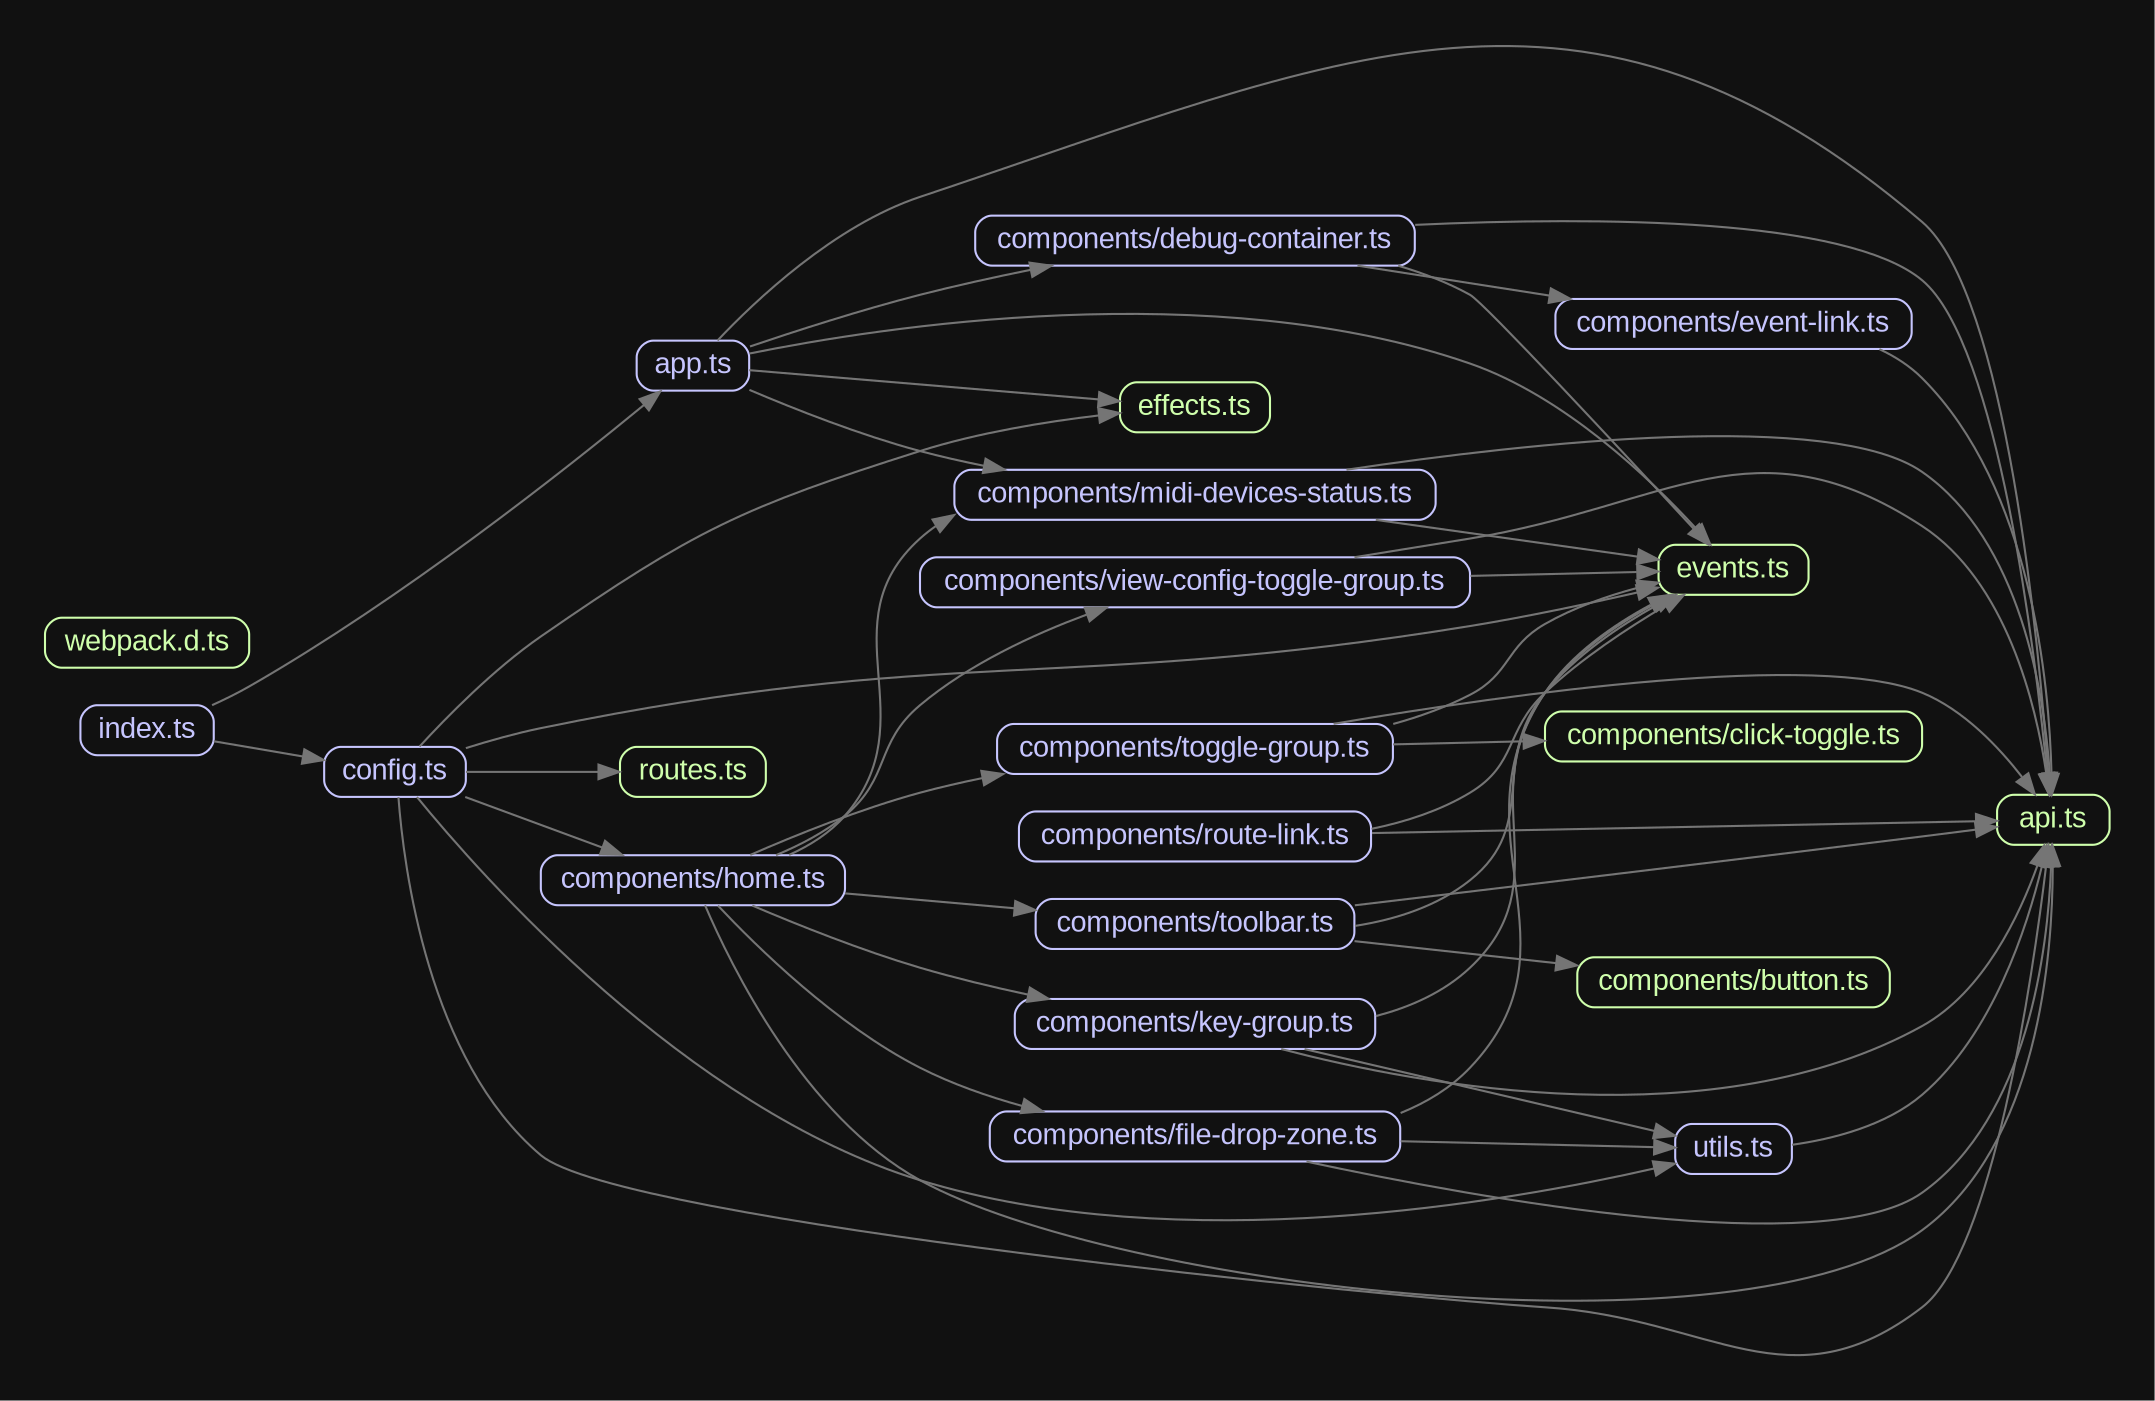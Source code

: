 digraph G {
	graph [bb="0,0,991.01,629.1",
		bgcolor="#111111",
		layout=dot,
		overlap=false,
		pad=0.3,
		rankdir=LR
	];
	node [color="#c6c5fe",
		fontcolor="#c6c5fe",
		fontname=Arial,
		fontsize="14px",
		height=0,
		label="\N",
		shape=box,
		style=rounded
	];
	edge [color="#757575"];
	"api.ts"	[color="#cfffac",
		fontcolor="#cfffac",
		height=0.3347,
		pos="964.01,257.16",
		width=0.75];
	"app.ts"	[height=0.3347,
		pos="310.83,475.16",
		width=0.75191];
	"app.ts" -> "api.ts"	[pos="e,962.28,269.4 322.65,487.23 340.6,506.25 378.68,542.45 419.81,556.16 622.76,623.82 738.3,683.07 901.01,544.16 941.43,509.65 957.14,\
340.95 961.58,279.55"];
	"components/debug-container.ts"	[height=0.3347,
		pos="551.93,535.16",
		width=2.9354];
	"app.ts" -> "components/debug-container.ts"	[pos="e,482.55,523.07 338.22,484.36 359.94,491.72 391.63,501.95 419.81,509.16 436.72,513.49 455.02,517.52 472.42,521.05"];
	"components/midi-devices-status.ts"	[height=0.3347,
		pos="551.93,413.16",
		width=3.2049];
	"app.ts" -> "components/midi-devices-status.ts"	[pos="e,460.13,425.23 337.96,463.51 359.52,454.32 391.13,441.81 419.81,434.16 429.6,431.55 439.89,429.21 450.22,427.14"];
	"effects.ts"	[color="#cfffac",
		fontcolor="#cfffac",
		height=0.3347,
		pos="551.93,455.16",
		width=0.99677];
	"app.ts" -> "effects.ts"	[pos="e,515.8,458.1 338.33,472.94 378.74,469.56 456.27,463.08 505.7,458.94"];
	"events.ts"	[color="#cfffac",
		fontcolor="#cfffac",
		height=0.3347,
		pos="810.53,377.16",
		width=1.0004];
	"app.ts" -> "events.ts"	[pos="e,799.36,389.36 338.06,480.99 400.27,493.59 560.72,518.95 684.05,476.16 729.27,460.47 770.52,420.97 792.62,396.88"];
	"components/debug-container.ts" -> "api.ts"	[pos="e,961.97,269.47 657.63,542.73 746.53,546.82 865.22,546.01 901.01,516.16 937.54,485.69 955.4,336.85 961.01,279.63"];
	"components/debug-container.ts" -> "events.ts"	[pos="e,798.28,389.38 649.87,523.03 661.79,519.51 673.47,514.98 684.05,509.16 690.71,505.49 758.27,432.75 791.4,396.85"];
	"components/event-link.ts"	[height=0.3347,
		pos="810.53,495.16",
		width=2.373];
	"components/debug-container.ts" -> "components/event-link.ts"	[pos="e,731.91,507.26 630.26,523.11 659.17,518.6 692.19,513.45 721.95,508.81"];
	"components/midi-devices-status.ts" -> "api.ts"	[pos="e,962.83,269.62 625.04,425.24 713.79,438.46 858.01,454.06 901.01,424.16 948.41,391.2 959.65,317.5 962.26,280.01"];
	"components/midi-devices-status.ts" -> "events.ts"	[pos="e,774.27,382.11 639.08,401.07 680.91,395.21 729.46,388.39 764.02,383.55"];
	"components/button.ts"	[color="#cfffac",
		fontcolor="#cfffac",
		height=0.3347,
		pos="810.53,179.16",
		width=2.0814];
	"components/click-toggle.ts"	[color="#cfffac",
		fontcolor="#cfffac",
		height=0.3347,
		pos="810.53,297.16",
		width=2.5134];
	"components/event-link.ts" -> "api.ts"	[pos="e,963.25,269.21 880.54,483.06 888.11,479.53 895.17,474.99 901.01,469.16 953.58,416.69 962.09,322.26 963.12,279.4"];
	"components/file-drop-zone.ts"	[height=0.3347,
		pos="551.93,105.16",
		width=2.7297];
	"components/file-drop-zone.ts" -> "api.ts"	[pos="e,963.17,244.83 605.44,93.097 690.83,74.771 854.9,45.337 901.01,78.161 951.84,114.35 961.38,195.21 962.92,234.65"];
	"components/file-drop-zone.ts" -> "events.ts"	[pos="e,780.02,365.11 650.06,116.15 662.79,121.21 674.66,128.3 684.05,138.16 740.3,197.25 674.48,250.49 720.05,318.16 732.44,336.56 752.69,\
350.62 770.8,360.39"];
	"utils.ts"	[height=0.3347,
		pos="810.53,99.161",
		width=0.77327];
	"components/file-drop-zone.ts" -> "utils.ts"	[pos="e,782.63,99.79 650.3,102.88 692.97,101.89 740.5,100.78 772.43,100.03"];
	"utils.ts" -> "api.ts"	[pos="e,960.77,244.92 838.57,101.16 857.93,103.87 883.55,110.24 901.01,125.16 934.8,154.04 951.41,205.4 958.5,234.81"];
	"components/home.ts"	[height=0.3347,
		pos="310.83,228.16",
		width=2.0272];
	"components/home.ts" -> "api.ts"	[pos="e,963.6,244.93 316.83,215.71 329.25,186.67 364.52,114.62 419.81,84.161 513.58,32.495 814.68,-3.1715 901.01,60.161 956.87,101.14 \
963.73,192.5 963.73,234.83"];
	"components/home.ts" -> "components/midi-devices-status.ts"	[pos="e,436.5,403.62 357,240.31 366.97,244.83 376.68,250.94 383.81,259.16 423.92,305.43 374.28,351.2 419.81,392.16 422.33,394.44 425.01,\
396.52 427.8,398.42"];
	"components/home.ts" -> "components/file-drop-zone.ts"	[pos="e,478.4,117.29 322.85,215.96 341.1,196.52 379.57,158.64 419.81,138.16 434.93,130.46 451.98,124.48 468.65,119.86"];
	"components/key-group.ts"	[height=0.3347,
		pos="551.93,159.16",
		width=2.4054];
	"components/home.ts" -> "components/key-group.ts"	[pos="e,481.32,171.23 339.35,215.98 360.91,206.8 391.83,194.42 419.81,186.16 436.3,181.29 454.21,176.98 471.34,173.32"];
	"components/toggle-group.ts"	[height=0.3347,
		pos="551.93,291.16",
		width=2.6326];
	"components/home.ts" -> "components/toggle-group.ts"	[pos="e,459.4,279.06 338.36,240.31 359.9,249.72 391.27,262.42 419.81,270.16 429.32,272.74 439.31,275.05 449.35,277.09"];
	"components/toolbar.ts"	[height=0.3347,
		pos="551.93,207.16",
		width=2.1246];
	"components/home.ts" -> "components/toolbar.ts"	[pos="e,475.28,213.81 383.89,221.83 409.49,219.58 438.57,217.03 465.2,214.69"];
	"components/view-config-toggle-group.ts"	[height=0.3347,
		pos="551.93,371.16",
		width=3.67];
	"components/home.ts" -> "components/view-config-toggle-group.ts"	[pos="e,509.25,359.02 350.72,240.21 362.14,244.94 374.15,251.19 383.81,259.16 405.76,277.3 398,293.85 419.81,312.16 443.03,331.66 473.74,\
345.94 499.6,355.56"];
	"components/key-group.ts" -> "api.ts"	[pos="e,959.6,244.88 593.61,147.05 661.98,129.19 802.14,103.42 901.01,158.16 930.53,174.5 947.87,211.42 956.39,235.27"];
	"components/key-group.ts" -> "events.ts"	[pos="e,780.9,365 638.84,162.94 655.48,167.27 671.59,174.47 684.05,186.16 728.38,227.78 684.36,268.92 720.05,318.16 733.16,336.25 753.65,\
350.35 771.72,360.23"];
	"components/key-group.ts" -> "utils.ts"	[pos="e,782.79,105.41 604.54,147.09 654.4,135.43 728.67,118.07 772.79,107.75"];
	"components/toggle-group.ts" -> "api.ts"	[pos="e,955.13,269.38 618.46,303.22 704.8,317.92 851.51,338.43 901.01,318.16 920.92,310.01 937.86,292.05 948.98,277.71"];
	"components/toggle-group.ts" -> "events.ts"	[pos="e,774.43,371.01 646.82,303.06 659.73,306.61 672.5,311.2 684.05,317.16 703.6,327.25 700.94,340.23 720.05,351.16 733.62,358.93 749.71,\
364.54 764.47,368.51"];
	"components/toggle-group.ts" -> "components/click-toggle.ts"	[pos="e,719.9,295.07 646.65,293.35 667.2,293.83 689.03,294.34 709.8,294.83"];
	"components/toolbar.ts" -> "api.ts"	[pos="e,936.77,253.73 628.66,216.12 699.18,224.5 807.24,237.45 901.01,249.16 909.36,250.2 918.33,251.35 926.79,252.44"];
	"components/toolbar.ts" -> "events.ts"	[pos="e,782.86,365.09 628.43,206.16 648.22,209.2 668.38,215.63 684.05,228.16 717.69,255.07 692.82,284.78 720.05,318.16 734.47,335.84 755.6,\
350.12 773.71,360.2"];
	"components/toolbar.ts" -> "components/button.ts"	[pos="e,735.35,187.26 628.53,198.91 658.94,195.59 694.14,191.75 725.36,188.35"];
	"components/view-config-toggle-group.ts" -> "api.ts"	[pos="e,961.94,269.39 628.86,383.24 646.95,386.14 666.19,389.24 684.05,392.16 779.25,407.72 820.23,450.89 901.01,398.16 941.47,371.75 \
955.71,312.38 960.58,279.73"];
	"components/view-config-toggle-group.ts" -> "events.ts"	[pos="e,774.33,376.34 684.23,374.23 712.97,374.9 741.51,375.57 764.08,376.1"];
	"components/route-link.ts"	[height=0.3347,
		pos="551.93,249.16",
		width=2.3405];
	"components/route-link.ts" -> "api.ts"	[pos="e,936.86,256.65 636.41,250.79 725.36,252.53 862.09,255.19 926.75,256.45"];
	"components/route-link.ts" -> "events.ts"	[pos="e,786.66,365.03 636.05,252.68 652.78,256.02 669.64,261.46 684.05,270.16 706.88,283.94 700.63,299.88 720.05,318.16 737.35,334.45 \
759.67,349.17 777.68,359.84"];
	"config.ts"	[height=0.3347,
		pos="167.78,280.16",
		width=0.94636];
	"config.ts" -> "api.ts"	[pos="e,961.72,245.07 169.43,268.01 171.91,234.79 183.61,141.93 237.85,96.161 275.9,64.058 652.23,27.436 720.05,23.161 800.32,18.102 837.27,\
-25.89 901.01,23.161 934.9,49.244 954.09,181.75 960.54,234.98"];
	"config.ts" -> "effects.ts"	[pos="e,516.05,452.41 179.59,292.35 192.46,306.35 215.09,329.43 237.85,345.16 311.89,396.36 333.99,406.97 419.81,434.16 447.72,443.01 \
480.21,448.24 505.86,451.28"];
	"config.ts" -> "events.ts"	[pos="e,774.28,368.57 202.18,291.68 213.4,295.19 226.06,298.74 237.85,301.16 433.28,341.24 487.11,318.25 684.05,350.16 710.9,354.51 740.67,\
360.85 764.47,366.3"];
	"config.ts" -> "utils.ts"	[pos="e,782.76,92.208 178.33,268.09 208.66,230.9 307.46,118.57 419.81,84.161 544.51,45.968 702.18,73.738 772.62,89.833"];
	"config.ts" -> "components/home.ts"	[pos="e,276.8,240.34 201.49,268.1 221.11,260.87 246.27,251.59 267.41,243.8"];
	"routes.ts"	[color="#cfffac",
		fontcolor="#cfffac",
		height=0.3347,
		pos="310.83,280.16",
		width=0.96791];
	"config.ts" -> "routes.ts"	[pos="e,275.98,280.16 201.85,280.16 220.93,280.16 245.18,280.16 265.85,280.16"];
	"index.ts"	[height=0.3347,
		pos="48.855,300.16",
		width=0.89233];
	"index.ts" -> "app.ts"	[pos="e,295.15,462.78 80.208,312.31 86.126,315 92.201,318 97.71,321.16 171.11,363.26 249.79,425.45 287.35,456.33"];
	"index.ts" -> "config.ts"	[pos="e,133.31,285.89 81.188,294.8 94.143,292.59 109.38,289.98 123.38,287.58"];
	"webpack.d.ts"	[color="#cfffac",
		fontcolor="#cfffac",
		height=0.3347,
		pos="48.855,342.16",
		width=1.3571];
}
